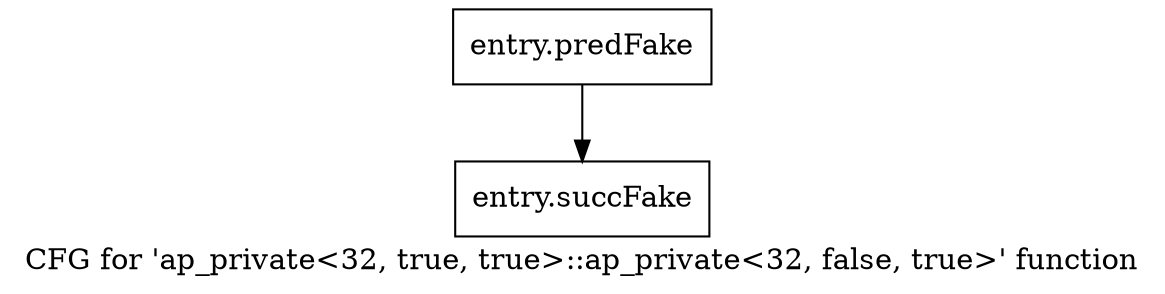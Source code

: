 digraph "CFG for 'ap_private\<32, true, true\>::ap_private\<32, false, true\>' function" {
	label="CFG for 'ap_private\<32, true, true\>::ap_private\<32, false, true\>' function";

	Node0x591f030 [shape=record,filename="",linenumber="",label="{entry.predFake}"];
	Node0x591f030 -> Node0x5ab1060[ callList="" memoryops="" filename="/home/omerfaruk/tools/Xilinx/Vitis_HLS/2023.2/include/etc/ap_private.h" execusionnum="3"];
	Node0x5ab1060 [shape=record,filename="/home/omerfaruk/tools/Xilinx/Vitis_HLS/2023.2/include/etc/ap_private.h",linenumber="1700",label="{entry.succFake}"];
}
